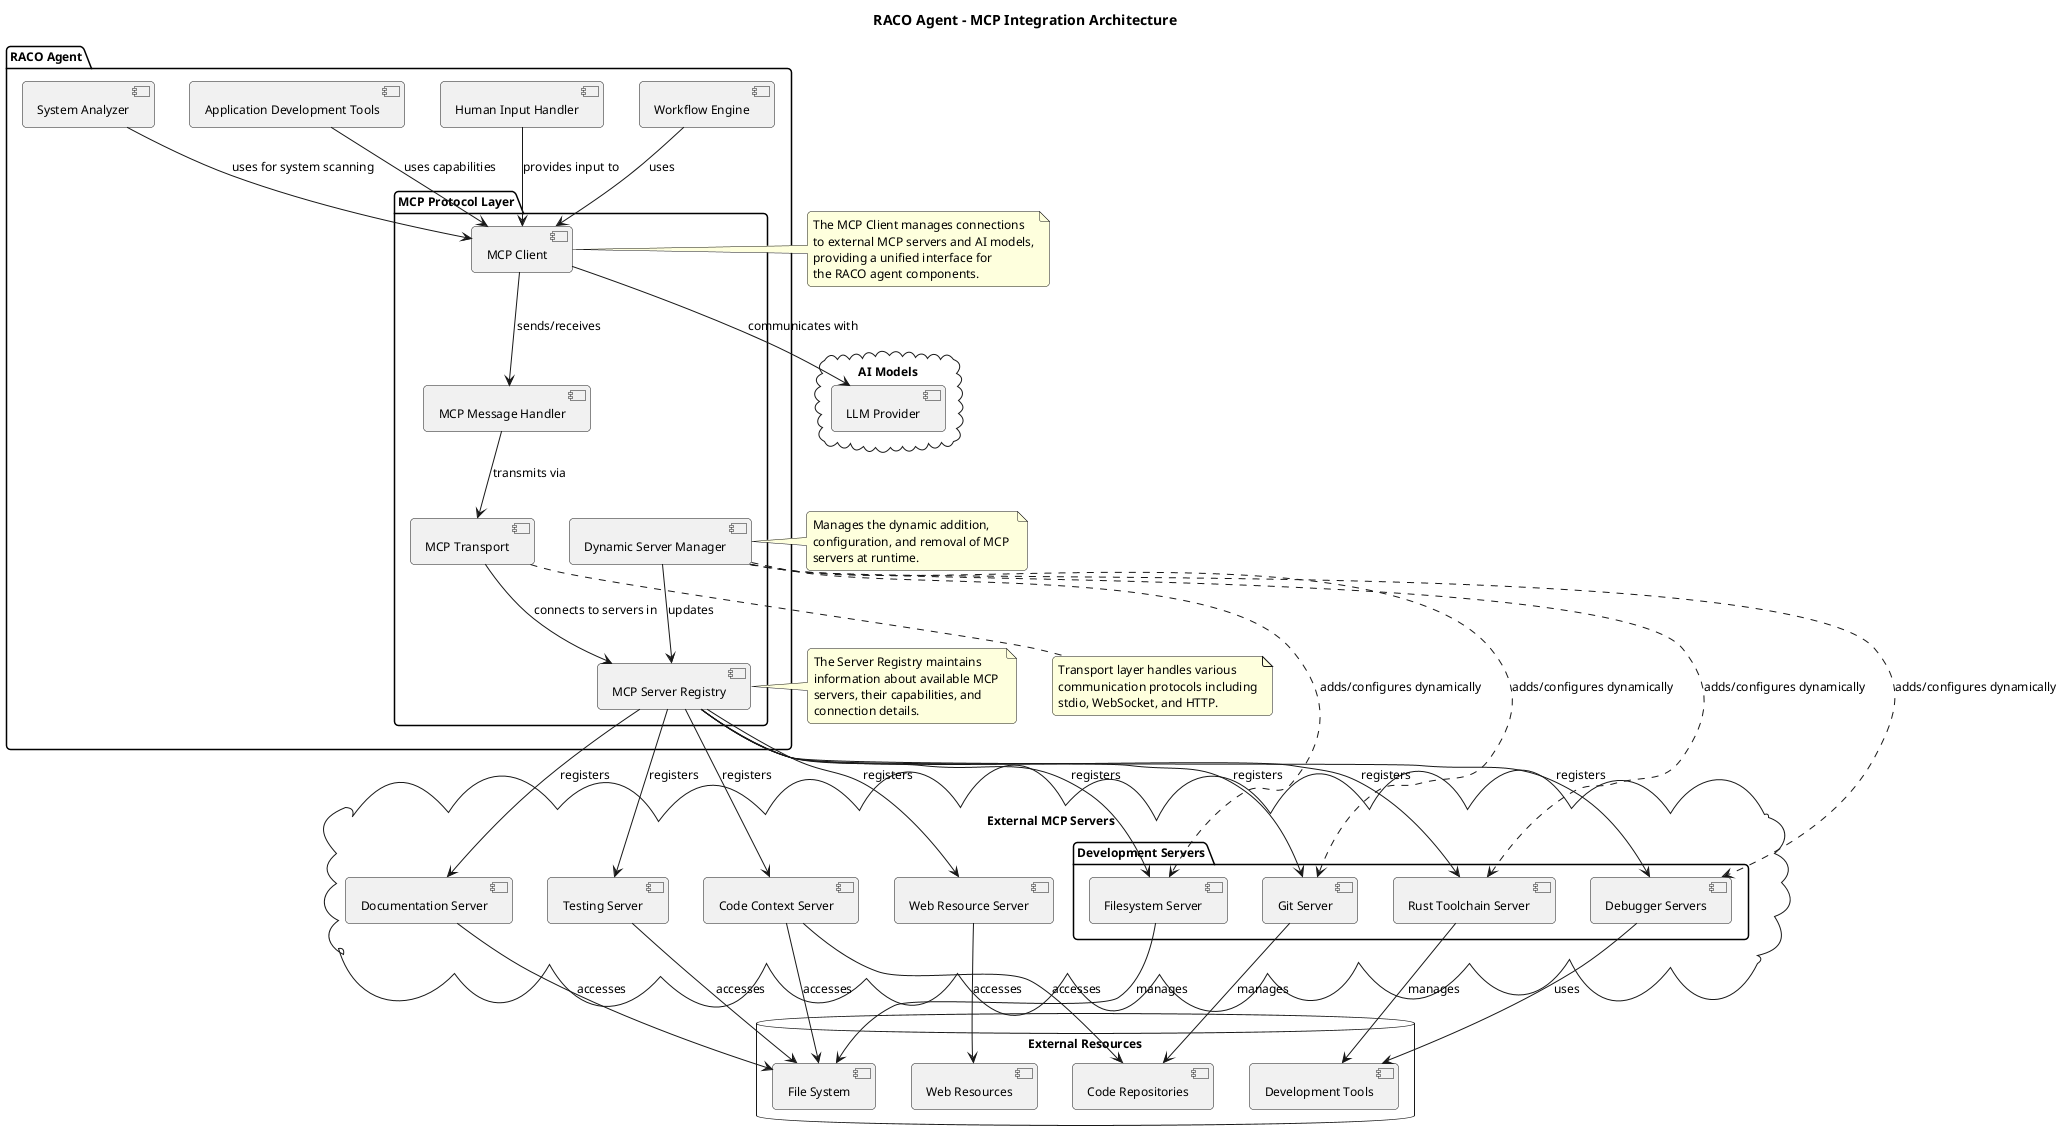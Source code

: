 @startuml

skinparam backgroundColor transparent
skinparam componentStyle uml2
skinparam defaultFontName Arial
skinparam defaultFontSize 12
skinparam roundCorner 8

title "RACO Agent - MCP Integration Architecture"

package "RACO Agent" {
    package "MCP Protocol Layer" {
        [MCP Client] as MCPClient
        [MCP Message Handler] as MessageHandler
        [MCP Transport] as Transport
        [MCP Server Registry] as ServerRegistry
        [Dynamic Server Manager] as DynamicManager
    }
    
    [Workflow Engine] as WorkflowEngine
    [Human Input Handler] as HumanInput
    [Application Development Tools] as DevTools
    [System Analyzer] as SysAnalyzer
}

cloud "External MCP Servers" {
    [Code Context Server] as CodeServer
    [Documentation Server] as DocServer
    [Testing Server] as TestServer
    [Web Resource Server] as WebServer
    
    package "Development Servers" {
        [Filesystem Server] as FSServer
        [Git Server] as GitServer
        [Rust Toolchain Server] as RustServer
        [Debugger Servers] as DebugServers
    }
}

cloud "AI Models" {
    [LLM Provider] as LLM
}

database "External Resources" {
    [File System] as FileSystem
    [Code Repositories] as CodeRepo
    [Web Resources] as WebResources
    [Development Tools] as DevTools2
}

WorkflowEngine --> MCPClient : uses
HumanInput --> MCPClient : provides input to
DevTools --> MCPClient : uses capabilities
SysAnalyzer --> MCPClient : uses for system scanning

MCPClient --> MessageHandler : sends/receives
MessageHandler --> Transport : transmits via
Transport --> ServerRegistry : connects to servers in
ServerRegistry --> CodeServer : registers
ServerRegistry --> DocServer : registers
ServerRegistry --> TestServer : registers
ServerRegistry --> WebServer : registers
ServerRegistry --> FSServer : registers
ServerRegistry --> GitServer : registers
ServerRegistry --> RustServer : registers
ServerRegistry --> DebugServers : registers

DynamicManager --> ServerRegistry : updates
DynamicManager ..> FSServer : adds/configures dynamically
DynamicManager ..> GitServer : adds/configures dynamically
DynamicManager ..> RustServer : adds/configures dynamically
DynamicManager ..> DebugServers : adds/configures dynamically

CodeServer --> FileSystem : accesses
CodeServer --> CodeRepo : accesses
DocServer --> FileSystem : accesses
TestServer --> FileSystem : accesses
WebServer --> WebResources : accesses
FSServer --> FileSystem : manages
GitServer --> CodeRepo : manages
RustServer --> DevTools2 : manages
DebugServers --> DevTools2 : uses

MCPClient --> LLM : communicates with

note right of MCPClient
  The MCP Client manages connections 
  to external MCP servers and AI models,
  providing a unified interface for
  the RACO agent components.
end note

note right of DynamicManager
  Manages the dynamic addition, 
  configuration, and removal of MCP 
  servers at runtime.
end note

note left of ServerRegistry
  The Server Registry maintains 
  information about available MCP 
  servers, their capabilities, and
  connection details.
end note

note bottom of Transport
  Transport layer handles various
  communication protocols including
  stdio, WebSocket, and HTTP.
end note

@enduml 